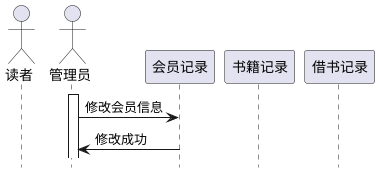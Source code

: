 @startuml
hide footbox

actor 读者
actor 管理员

participant 会员记录
participant 书籍记录
participant 借书记录

activate 管理员

管理员->会员记录:修改会员信息
会员记录->管理员:修改成功
@enduml